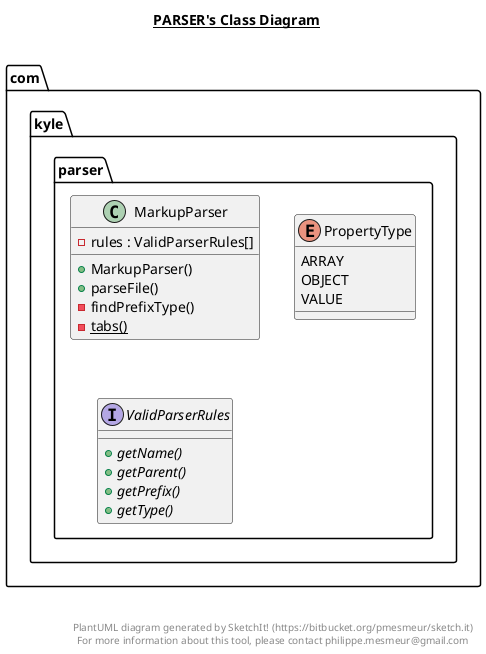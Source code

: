 @startuml

title __PARSER's Class Diagram__\n

  namespace com.kyle.parser {
    class com.kyle.parser.MarkupParser {
        - rules : ValidParserRules[]
        + MarkupParser()
        + parseFile()
        - findPrefixType()
        {static} - tabs()
    }
  }
  

  namespace com.kyle.parser {
    enum PropertyType {
      ARRAY
      OBJECT
      VALUE
    }
  }
  

  namespace com.kyle.parser {
    interface com.kyle.parser.ValidParserRules {
        {abstract} + getName()
        {abstract} + getParent()
        {abstract} + getPrefix()
        {abstract} + getType()
    }
  }
  



right footer


PlantUML diagram generated by SketchIt! (https://bitbucket.org/pmesmeur/sketch.it)
For more information about this tool, please contact philippe.mesmeur@gmail.com
endfooter

@enduml
